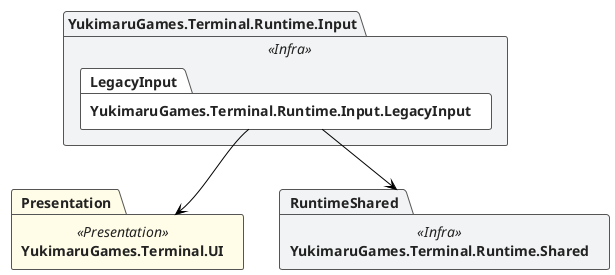@startuml
!theme plain

' === Color Palette & Style ===
skinparam package {
  ArrowColor #555555
  BorderColor #555555
  FontColor #222222
  BackgroundColor<<Infra>> #F2F3F4
  BackgroundColor<<Presentation>> #FFFDE7
  BackgroundColor<<Application>> #D5F5E3
  BackgroundColor<<Domain>> #DCD8F8FF
  BackgroundColor<<Concrete>> #B9A7ECFF
  BackgroundColor<<Abstraction>> #D6D1FFFF
  BackgroundColor<<Shared>> #D6EAF8
}

package "YukimaruGames.Terminal.Runtime.Input" <<Infra>> as Input{
  package "<b>YukimaruGames.Terminal.Runtime.Input.LegacyInput</b>" as LegacyInput
}

package "<b>YukimaruGames.Terminal.UI</b>" <<Presentation>> as Presentation
package "<b>YukimaruGames.Terminal.Runtime.Shared</b>" <<Infra>> as RuntimeShared

LegacyInput -down-> Presentation
LegacyInput -down-> RuntimeShared


@enduml